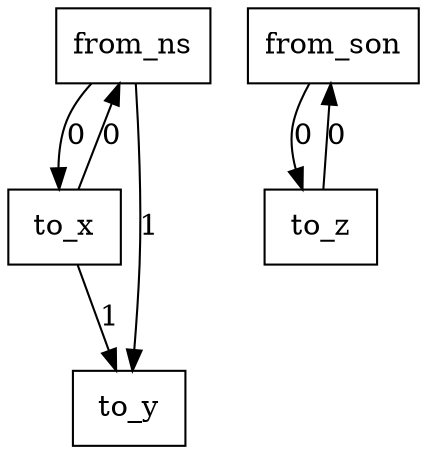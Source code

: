 digraph {
    graph [rankdir=TB
          ,bgcolor=transparent];
    node [shape=box
         ,fillcolor=white
         ,style=filled];
    0 [label=<from_ns>];
    1 [label=<from_son>];
    2 [label=<to_x>];
    3 [label=<to_y>];
    4 [label=<to_z>];
    0 -> 2 [label=0];
    0 -> 3 [label=1];
    1 -> 4 [label=0];
    2 -> 0 [label=0];
    2 -> 3 [label=1];
    4 -> 1 [label=0];
}